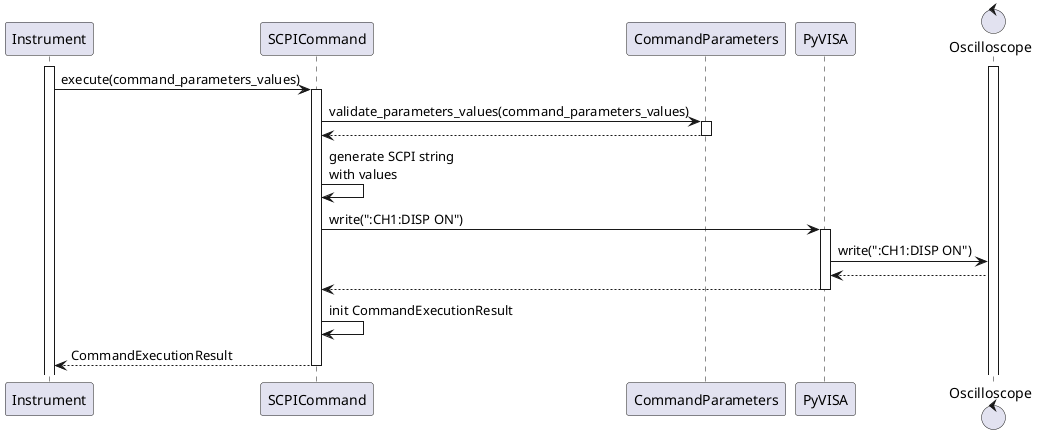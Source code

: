 @startuml
participant Instrument as I
participant SCPICommand as C
participant CommandParameters as CP
participant PyVISA as PV
control Oscilloscope as O

activate O
activate I
  I -> C : execute(command_parameters_values)
  activate C
  C -> CP : validate_parameters_values(command_parameters_values)
    activate CP
    C <-- CP
    deactivate CP
  C -> C : generate SCPI string\nwith values
  C -> PV : write(":CH1:DISP ON")
    activate PV
    PV -> O : write(":CH1:DISP ON")
    PV <-- O
    C <-- PV
    deactivate PV
  C -> C : init CommandExecutionResult
  I <-- C : CommandExecutionResult
  deactivate C

@enduml
